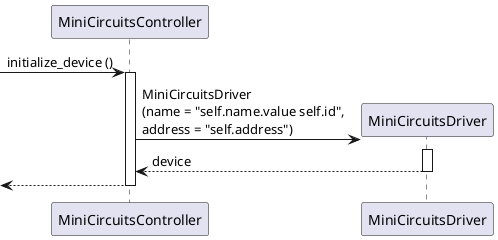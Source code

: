 @startuml

participant MiniCircuitsController as att
participant MiniCircuitsDriver as dev

[-> att ++: initialize_device ()
att -> dev **: MiniCircuitsDriver\n(name = "self.name.value self.id",\naddress = "self.address")
activate dev
return device
return

@enduml
